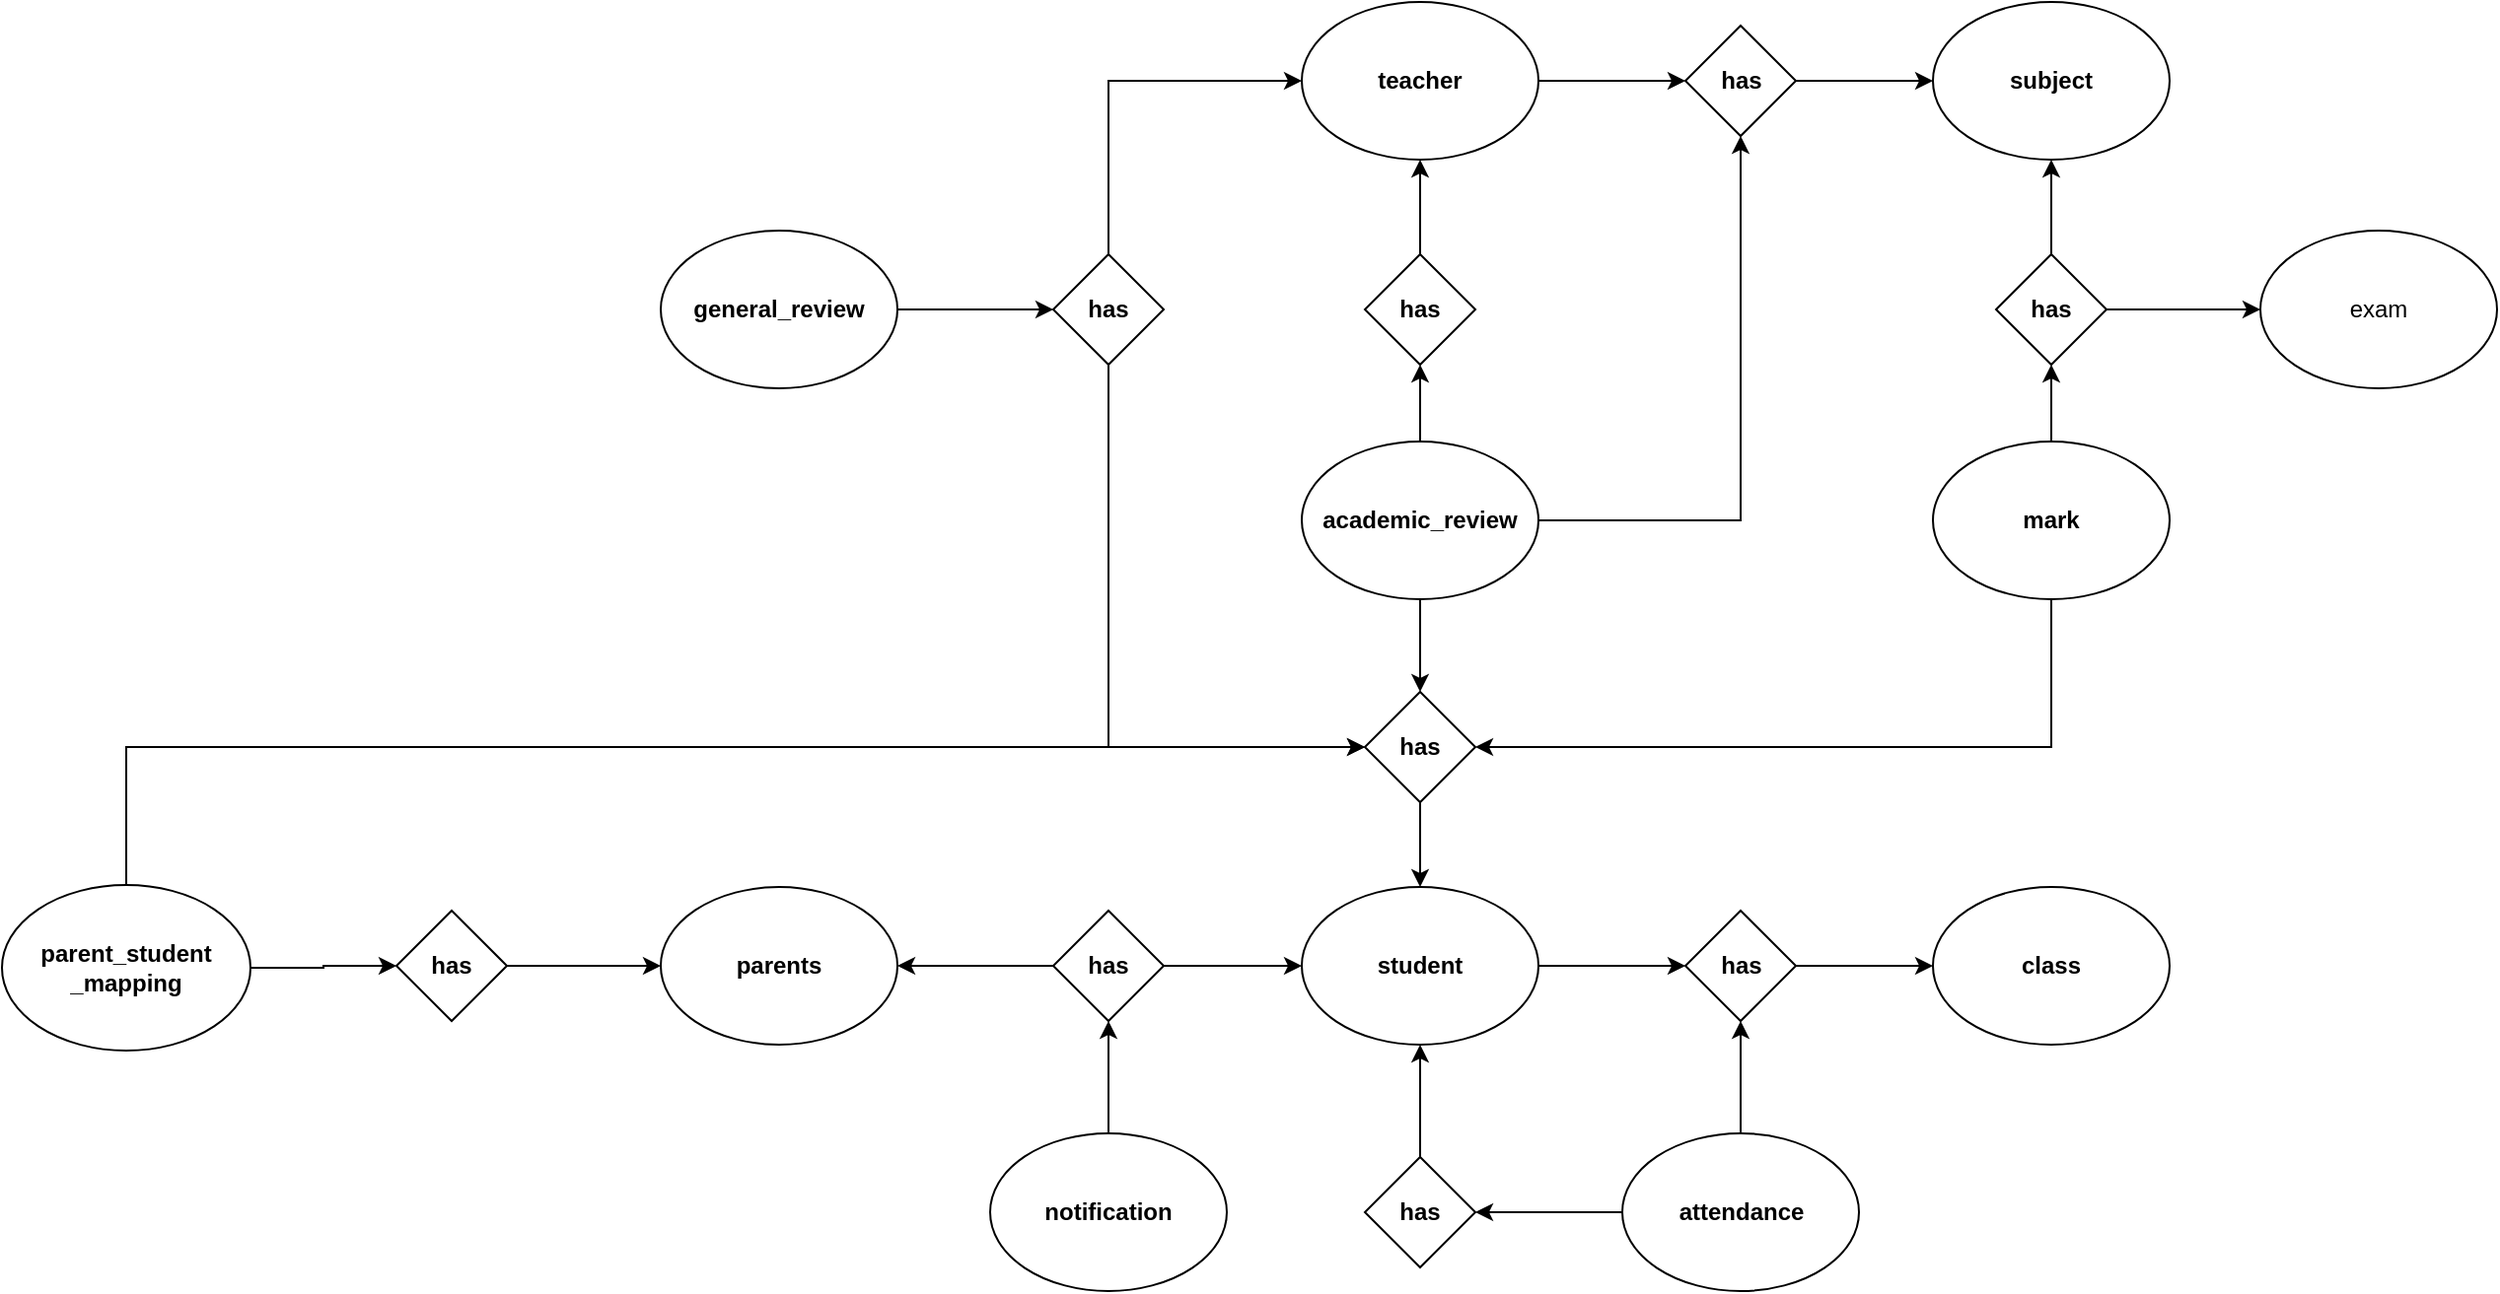 <mxfile version="24.5.4" type="github">
  <diagram name="Page-1" id="4x8ULHyjZRehJjTFr5gb">
    <mxGraphModel dx="1509" dy="813" grid="1" gridSize="10" guides="1" tooltips="1" connect="1" arrows="1" fold="1" page="1" pageScale="1" pageWidth="1654" pageHeight="1169" math="0" shadow="0">
      <root>
        <mxCell id="0" />
        <mxCell id="1" parent="0" />
        <mxCell id="4VrkKZIj87dpLSVMsEwr-79" value="" style="group" vertex="1" connectable="0" parent="1">
          <mxGeometry x="195" y="258" width="1265" height="654" as="geometry" />
        </mxCell>
        <mxCell id="4VrkKZIj87dpLSVMsEwr-3" style="edgeStyle=orthogonalEdgeStyle;rounded=0;orthogonalLoop=1;jettySize=auto;html=1;exitX=0.5;exitY=0;exitDx=0;exitDy=0;entryX=0.5;entryY=1;entryDx=0;entryDy=0;fontStyle=1;labelBorderColor=none;textShadow=0;fontSize=12;" edge="1" parent="4VrkKZIj87dpLSVMsEwr-79" source="4VrkKZIj87dpLSVMsEwr-1" target="zRxno_FXxy2kHQEyp5Xb-32">
          <mxGeometry relative="1" as="geometry" />
        </mxCell>
        <mxCell id="4VrkKZIj87dpLSVMsEwr-1" value="has" style="rhombus;whiteSpace=wrap;html=1;fontStyle=1;labelBorderColor=none;textShadow=0;fontSize=12;" vertex="1" parent="4VrkKZIj87dpLSVMsEwr-79">
          <mxGeometry x="691" y="128" width="56" height="56" as="geometry" />
        </mxCell>
        <mxCell id="4VrkKZIj87dpLSVMsEwr-39" style="edgeStyle=orthogonalEdgeStyle;rounded=0;orthogonalLoop=1;jettySize=auto;html=1;exitX=1;exitY=0.5;exitDx=0;exitDy=0;entryX=0;entryY=0.5;entryDx=0;entryDy=0;fontStyle=1;labelBorderColor=none;textShadow=0;fontSize=12;" edge="1" parent="4VrkKZIj87dpLSVMsEwr-79" source="zRxno_FXxy2kHQEyp5Xb-1" target="4VrkKZIj87dpLSVMsEwr-29">
          <mxGeometry relative="1" as="geometry" />
        </mxCell>
        <mxCell id="zRxno_FXxy2kHQEyp5Xb-1" value="student" style="ellipse;whiteSpace=wrap;html=1;fontStyle=1;labelBorderColor=none;textShadow=0;fontSize=12;" parent="4VrkKZIj87dpLSVMsEwr-79" vertex="1">
          <mxGeometry x="659" y="449" width="120" height="80" as="geometry" />
        </mxCell>
        <mxCell id="zRxno_FXxy2kHQEyp5Xb-11" value="class" style="ellipse;whiteSpace=wrap;html=1;fontStyle=1;labelBorderColor=none;textShadow=0;fontSize=12;" parent="4VrkKZIj87dpLSVMsEwr-79" vertex="1">
          <mxGeometry x="979" y="449" width="120" height="80" as="geometry" />
        </mxCell>
        <mxCell id="4VrkKZIj87dpLSVMsEwr-19" style="edgeStyle=orthogonalEdgeStyle;rounded=0;orthogonalLoop=1;jettySize=auto;html=1;exitX=1;exitY=0.5;exitDx=0;exitDy=0;entryX=0;entryY=0.5;entryDx=0;entryDy=0;fontStyle=1;labelBorderColor=none;textShadow=0;fontSize=12;" edge="1" parent="4VrkKZIj87dpLSVMsEwr-79" source="zRxno_FXxy2kHQEyp5Xb-32" target="4VrkKZIj87dpLSVMsEwr-18">
          <mxGeometry relative="1" as="geometry" />
        </mxCell>
        <mxCell id="zRxno_FXxy2kHQEyp5Xb-32" value="teacher" style="ellipse;whiteSpace=wrap;html=1;fontStyle=1;labelBorderColor=none;textShadow=0;fontSize=12;" parent="4VrkKZIj87dpLSVMsEwr-79" vertex="1">
          <mxGeometry x="659" width="120" height="80" as="geometry" />
        </mxCell>
        <mxCell id="zRxno_FXxy2kHQEyp5Xb-34" value="subject" style="ellipse;whiteSpace=wrap;html=1;fontStyle=1;labelBorderColor=none;textShadow=0;fontSize=12;" parent="4VrkKZIj87dpLSVMsEwr-79" vertex="1">
          <mxGeometry x="979" width="120" height="80" as="geometry" />
        </mxCell>
        <mxCell id="4VrkKZIj87dpLSVMsEwr-11" style="edgeStyle=orthogonalEdgeStyle;rounded=0;orthogonalLoop=1;jettySize=auto;html=1;exitX=0.5;exitY=0;exitDx=0;exitDy=0;entryX=0.5;entryY=1;entryDx=0;entryDy=0;fontStyle=1;labelBorderColor=none;textShadow=0;fontSize=12;" edge="1" parent="4VrkKZIj87dpLSVMsEwr-79" source="zRxno_FXxy2kHQEyp5Xb-37" target="4VrkKZIj87dpLSVMsEwr-7">
          <mxGeometry relative="1" as="geometry" />
        </mxCell>
        <mxCell id="4VrkKZIj87dpLSVMsEwr-24" style="edgeStyle=orthogonalEdgeStyle;rounded=0;orthogonalLoop=1;jettySize=auto;html=1;exitX=0.5;exitY=1;exitDx=0;exitDy=0;entryX=1;entryY=0.5;entryDx=0;entryDy=0;fontStyle=1;labelBorderColor=none;textShadow=0;fontSize=12;" edge="1" parent="4VrkKZIj87dpLSVMsEwr-79" source="zRxno_FXxy2kHQEyp5Xb-37" target="4VrkKZIj87dpLSVMsEwr-21">
          <mxGeometry relative="1" as="geometry" />
        </mxCell>
        <mxCell id="zRxno_FXxy2kHQEyp5Xb-37" value="mark" style="ellipse;whiteSpace=wrap;html=1;fontStyle=1;labelBorderColor=none;textShadow=0;fontSize=12;" parent="4VrkKZIj87dpLSVMsEwr-79" vertex="1">
          <mxGeometry x="979" y="223" width="120" height="80" as="geometry" />
        </mxCell>
        <mxCell id="4VrkKZIj87dpLSVMsEwr-2" style="edgeStyle=orthogonalEdgeStyle;rounded=0;orthogonalLoop=1;jettySize=auto;html=1;exitX=0.5;exitY=0;exitDx=0;exitDy=0;entryX=0.5;entryY=1;entryDx=0;entryDy=0;fontStyle=1;labelBorderColor=none;textShadow=0;fontSize=12;" edge="1" parent="4VrkKZIj87dpLSVMsEwr-79" source="zRxno_FXxy2kHQEyp5Xb-48" target="4VrkKZIj87dpLSVMsEwr-1">
          <mxGeometry relative="1" as="geometry" />
        </mxCell>
        <mxCell id="4VrkKZIj87dpLSVMsEwr-22" style="edgeStyle=orthogonalEdgeStyle;rounded=0;orthogonalLoop=1;jettySize=auto;html=1;exitX=0.5;exitY=1;exitDx=0;exitDy=0;entryX=0.5;entryY=0;entryDx=0;entryDy=0;fontStyle=1;labelBorderColor=none;textShadow=0;fontSize=12;" edge="1" parent="4VrkKZIj87dpLSVMsEwr-79" source="zRxno_FXxy2kHQEyp5Xb-48" target="4VrkKZIj87dpLSVMsEwr-21">
          <mxGeometry relative="1" as="geometry" />
        </mxCell>
        <mxCell id="4VrkKZIj87dpLSVMsEwr-69" style="edgeStyle=orthogonalEdgeStyle;rounded=0;orthogonalLoop=1;jettySize=auto;html=1;exitX=1;exitY=0.5;exitDx=0;exitDy=0;entryX=0.5;entryY=1;entryDx=0;entryDy=0;fontStyle=1;labelBorderColor=none;textShadow=0;fontSize=12;" edge="1" parent="4VrkKZIj87dpLSVMsEwr-79" source="zRxno_FXxy2kHQEyp5Xb-48" target="4VrkKZIj87dpLSVMsEwr-18">
          <mxGeometry relative="1" as="geometry" />
        </mxCell>
        <mxCell id="zRxno_FXxy2kHQEyp5Xb-48" value="academic_review" style="ellipse;whiteSpace=wrap;html=1;fontStyle=1;labelBorderColor=none;textShadow=0;fontSize=12;" parent="4VrkKZIj87dpLSVMsEwr-79" vertex="1">
          <mxGeometry x="659" y="223" width="120" height="80" as="geometry" />
        </mxCell>
        <mxCell id="4VrkKZIj87dpLSVMsEwr-71" style="edgeStyle=orthogonalEdgeStyle;rounded=0;orthogonalLoop=1;jettySize=auto;html=1;exitX=1;exitY=0.5;exitDx=0;exitDy=0;entryX=0;entryY=0.5;entryDx=0;entryDy=0;fontStyle=1;labelBorderColor=none;textShadow=0;fontSize=12;" edge="1" parent="4VrkKZIj87dpLSVMsEwr-79" source="zRxno_FXxy2kHQEyp5Xb-59" target="4VrkKZIj87dpLSVMsEwr-70">
          <mxGeometry relative="1" as="geometry" />
        </mxCell>
        <mxCell id="zRxno_FXxy2kHQEyp5Xb-59" value="general_review" style="ellipse;whiteSpace=wrap;html=1;fontStyle=1;labelBorderColor=none;textShadow=0;fontSize=12;" parent="4VrkKZIj87dpLSVMsEwr-79" vertex="1">
          <mxGeometry x="334" y="116" width="120" height="80" as="geometry" />
        </mxCell>
        <mxCell id="4VrkKZIj87dpLSVMsEwr-10" style="edgeStyle=orthogonalEdgeStyle;rounded=0;orthogonalLoop=1;jettySize=auto;html=1;exitX=0.5;exitY=0;exitDx=0;exitDy=0;entryX=0.5;entryY=1;entryDx=0;entryDy=0;fontStyle=1;labelBorderColor=none;textShadow=0;fontSize=12;" edge="1" parent="4VrkKZIj87dpLSVMsEwr-79" source="4VrkKZIj87dpLSVMsEwr-7" target="zRxno_FXxy2kHQEyp5Xb-34">
          <mxGeometry relative="1" as="geometry" />
        </mxCell>
        <mxCell id="4VrkKZIj87dpLSVMsEwr-78" style="edgeStyle=orthogonalEdgeStyle;rounded=0;orthogonalLoop=1;jettySize=auto;html=1;exitX=1;exitY=0.5;exitDx=0;exitDy=0;entryX=0;entryY=0.5;entryDx=0;entryDy=0;" edge="1" parent="4VrkKZIj87dpLSVMsEwr-79" source="4VrkKZIj87dpLSVMsEwr-7" target="4VrkKZIj87dpLSVMsEwr-74">
          <mxGeometry relative="1" as="geometry" />
        </mxCell>
        <mxCell id="4VrkKZIj87dpLSVMsEwr-7" value="has" style="rhombus;whiteSpace=wrap;html=1;fontStyle=1;labelBorderColor=none;textShadow=0;fontSize=12;" vertex="1" parent="4VrkKZIj87dpLSVMsEwr-79">
          <mxGeometry x="1011" y="128" width="56" height="56" as="geometry" />
        </mxCell>
        <mxCell id="4VrkKZIj87dpLSVMsEwr-20" style="edgeStyle=orthogonalEdgeStyle;rounded=0;orthogonalLoop=1;jettySize=auto;html=1;exitX=1;exitY=0.5;exitDx=0;exitDy=0;entryX=0;entryY=0.5;entryDx=0;entryDy=0;fontStyle=1;labelBorderColor=none;textShadow=0;fontSize=12;" edge="1" parent="4VrkKZIj87dpLSVMsEwr-79" source="4VrkKZIj87dpLSVMsEwr-18" target="zRxno_FXxy2kHQEyp5Xb-34">
          <mxGeometry relative="1" as="geometry" />
        </mxCell>
        <mxCell id="4VrkKZIj87dpLSVMsEwr-18" value="has" style="rhombus;whiteSpace=wrap;html=1;fontStyle=1;labelBorderColor=none;textShadow=0;fontSize=12;" vertex="1" parent="4VrkKZIj87dpLSVMsEwr-79">
          <mxGeometry x="853.5" y="12" width="56" height="56" as="geometry" />
        </mxCell>
        <mxCell id="4VrkKZIj87dpLSVMsEwr-23" style="edgeStyle=orthogonalEdgeStyle;rounded=0;orthogonalLoop=1;jettySize=auto;html=1;exitX=0.5;exitY=1;exitDx=0;exitDy=0;entryX=0.5;entryY=0;entryDx=0;entryDy=0;fontStyle=1;labelBorderColor=none;textShadow=0;fontSize=12;" edge="1" parent="4VrkKZIj87dpLSVMsEwr-79" source="4VrkKZIj87dpLSVMsEwr-21" target="zRxno_FXxy2kHQEyp5Xb-1">
          <mxGeometry relative="1" as="geometry" />
        </mxCell>
        <mxCell id="4VrkKZIj87dpLSVMsEwr-21" value="has" style="rhombus;whiteSpace=wrap;html=1;fontStyle=1;labelBorderColor=none;textShadow=0;fontSize=12;" vertex="1" parent="4VrkKZIj87dpLSVMsEwr-79">
          <mxGeometry x="691" y="350" width="56" height="56" as="geometry" />
        </mxCell>
        <mxCell id="4VrkKZIj87dpLSVMsEwr-40" style="edgeStyle=orthogonalEdgeStyle;rounded=0;orthogonalLoop=1;jettySize=auto;html=1;exitX=1;exitY=0.5;exitDx=0;exitDy=0;entryX=0;entryY=0.5;entryDx=0;entryDy=0;fontStyle=1;labelBorderColor=none;textShadow=0;fontSize=12;" edge="1" parent="4VrkKZIj87dpLSVMsEwr-79" source="4VrkKZIj87dpLSVMsEwr-29" target="zRxno_FXxy2kHQEyp5Xb-11">
          <mxGeometry relative="1" as="geometry" />
        </mxCell>
        <mxCell id="4VrkKZIj87dpLSVMsEwr-29" value="has" style="rhombus;whiteSpace=wrap;html=1;fontStyle=1;labelBorderColor=none;textShadow=0;fontSize=12;" vertex="1" parent="4VrkKZIj87dpLSVMsEwr-79">
          <mxGeometry x="853.5" y="461" width="56" height="56" as="geometry" />
        </mxCell>
        <mxCell id="4VrkKZIj87dpLSVMsEwr-63" style="edgeStyle=orthogonalEdgeStyle;rounded=0;orthogonalLoop=1;jettySize=auto;html=1;entryX=0.5;entryY=1;entryDx=0;entryDy=0;fontStyle=1;labelBorderColor=none;textShadow=0;fontSize=12;" edge="1" parent="4VrkKZIj87dpLSVMsEwr-79" source="4VrkKZIj87dpLSVMsEwr-36" target="4VrkKZIj87dpLSVMsEwr-29">
          <mxGeometry relative="1" as="geometry" />
        </mxCell>
        <mxCell id="4VrkKZIj87dpLSVMsEwr-65" style="edgeStyle=orthogonalEdgeStyle;rounded=0;orthogonalLoop=1;jettySize=auto;html=1;exitX=0;exitY=0.5;exitDx=0;exitDy=0;entryX=1;entryY=0.5;entryDx=0;entryDy=0;fontStyle=1;labelBorderColor=none;textShadow=0;fontSize=12;" edge="1" parent="4VrkKZIj87dpLSVMsEwr-79" source="4VrkKZIj87dpLSVMsEwr-36" target="4VrkKZIj87dpLSVMsEwr-64">
          <mxGeometry relative="1" as="geometry" />
        </mxCell>
        <mxCell id="4VrkKZIj87dpLSVMsEwr-36" value="attendance" style="ellipse;whiteSpace=wrap;html=1;fontStyle=1;labelBorderColor=none;textShadow=0;fontSize=12;" vertex="1" parent="4VrkKZIj87dpLSVMsEwr-79">
          <mxGeometry x="821.5" y="574" width="120" height="80" as="geometry" />
        </mxCell>
        <mxCell id="4VrkKZIj87dpLSVMsEwr-41" value="parents" style="ellipse;whiteSpace=wrap;html=1;fontStyle=1;labelBorderColor=none;textShadow=0;fontSize=12;" vertex="1" parent="4VrkKZIj87dpLSVMsEwr-79">
          <mxGeometry x="334" y="449" width="120" height="80" as="geometry" />
        </mxCell>
        <mxCell id="4VrkKZIj87dpLSVMsEwr-53" style="edgeStyle=orthogonalEdgeStyle;rounded=0;orthogonalLoop=1;jettySize=auto;html=1;exitX=0.5;exitY=0;exitDx=0;exitDy=0;entryX=0;entryY=0.5;entryDx=0;entryDy=0;fontStyle=1;labelBorderColor=none;textShadow=0;fontSize=12;" edge="1" parent="4VrkKZIj87dpLSVMsEwr-79" source="4VrkKZIj87dpLSVMsEwr-44" target="4VrkKZIj87dpLSVMsEwr-21">
          <mxGeometry relative="1" as="geometry" />
        </mxCell>
        <mxCell id="4VrkKZIj87dpLSVMsEwr-55" style="edgeStyle=orthogonalEdgeStyle;rounded=0;orthogonalLoop=1;jettySize=auto;html=1;exitX=1;exitY=0.5;exitDx=0;exitDy=0;entryX=0;entryY=0.5;entryDx=0;entryDy=0;fontStyle=1;labelBorderColor=none;textShadow=0;fontSize=12;" edge="1" parent="4VrkKZIj87dpLSVMsEwr-79" source="4VrkKZIj87dpLSVMsEwr-44" target="4VrkKZIj87dpLSVMsEwr-54">
          <mxGeometry relative="1" as="geometry" />
        </mxCell>
        <mxCell id="4VrkKZIj87dpLSVMsEwr-44" value="parent_student&lt;br style=&quot;font-size: 12px;&quot;&gt;_mapping" style="ellipse;whiteSpace=wrap;html=1;fontStyle=1;labelBorderColor=none;textShadow=0;fontSize=12;" vertex="1" parent="4VrkKZIj87dpLSVMsEwr-79">
          <mxGeometry y="448" width="126" height="84" as="geometry" />
        </mxCell>
        <mxCell id="4VrkKZIj87dpLSVMsEwr-60" style="edgeStyle=orthogonalEdgeStyle;rounded=0;orthogonalLoop=1;jettySize=auto;html=1;exitX=0.5;exitY=0;exitDx=0;exitDy=0;entryX=0.5;entryY=1;entryDx=0;entryDy=0;fontStyle=1;labelBorderColor=none;textShadow=0;fontSize=12;" edge="1" parent="4VrkKZIj87dpLSVMsEwr-79" source="4VrkKZIj87dpLSVMsEwr-47" target="4VrkKZIj87dpLSVMsEwr-59">
          <mxGeometry relative="1" as="geometry" />
        </mxCell>
        <mxCell id="4VrkKZIj87dpLSVMsEwr-47" value="notification" style="ellipse;whiteSpace=wrap;html=1;fontStyle=1;labelBorderColor=none;textShadow=0;fontSize=12;" vertex="1" parent="4VrkKZIj87dpLSVMsEwr-79">
          <mxGeometry x="501" y="574" width="120" height="80" as="geometry" />
        </mxCell>
        <mxCell id="4VrkKZIj87dpLSVMsEwr-56" style="edgeStyle=orthogonalEdgeStyle;rounded=0;orthogonalLoop=1;jettySize=auto;html=1;exitX=1;exitY=0.5;exitDx=0;exitDy=0;entryX=0;entryY=0.5;entryDx=0;entryDy=0;fontStyle=1;labelBorderColor=none;textShadow=0;fontSize=12;" edge="1" parent="4VrkKZIj87dpLSVMsEwr-79" source="4VrkKZIj87dpLSVMsEwr-54" target="4VrkKZIj87dpLSVMsEwr-41">
          <mxGeometry relative="1" as="geometry" />
        </mxCell>
        <mxCell id="4VrkKZIj87dpLSVMsEwr-54" value="has" style="rhombus;whiteSpace=wrap;html=1;fontStyle=1;labelBorderColor=none;textShadow=0;fontSize=12;" vertex="1" parent="4VrkKZIj87dpLSVMsEwr-79">
          <mxGeometry x="200" y="461" width="56" height="56" as="geometry" />
        </mxCell>
        <mxCell id="4VrkKZIj87dpLSVMsEwr-61" style="edgeStyle=orthogonalEdgeStyle;rounded=0;orthogonalLoop=1;jettySize=auto;html=1;exitX=0;exitY=0.5;exitDx=0;exitDy=0;entryX=1;entryY=0.5;entryDx=0;entryDy=0;fontStyle=1;labelBorderColor=none;textShadow=0;fontSize=12;" edge="1" parent="4VrkKZIj87dpLSVMsEwr-79" source="4VrkKZIj87dpLSVMsEwr-59" target="4VrkKZIj87dpLSVMsEwr-41">
          <mxGeometry relative="1" as="geometry" />
        </mxCell>
        <mxCell id="4VrkKZIj87dpLSVMsEwr-62" style="edgeStyle=orthogonalEdgeStyle;rounded=0;orthogonalLoop=1;jettySize=auto;html=1;exitX=1;exitY=0.5;exitDx=0;exitDy=0;entryX=0;entryY=0.5;entryDx=0;entryDy=0;fontStyle=1;labelBorderColor=none;textShadow=0;fontSize=12;" edge="1" parent="4VrkKZIj87dpLSVMsEwr-79" source="4VrkKZIj87dpLSVMsEwr-59" target="zRxno_FXxy2kHQEyp5Xb-1">
          <mxGeometry relative="1" as="geometry" />
        </mxCell>
        <mxCell id="4VrkKZIj87dpLSVMsEwr-59" value="has" style="rhombus;whiteSpace=wrap;html=1;fontStyle=1;labelBorderColor=none;textShadow=0;fontSize=12;" vertex="1" parent="4VrkKZIj87dpLSVMsEwr-79">
          <mxGeometry x="533" y="461" width="56" height="56" as="geometry" />
        </mxCell>
        <mxCell id="4VrkKZIj87dpLSVMsEwr-66" style="edgeStyle=orthogonalEdgeStyle;rounded=0;orthogonalLoop=1;jettySize=auto;html=1;exitX=0.5;exitY=0;exitDx=0;exitDy=0;entryX=0.5;entryY=1;entryDx=0;entryDy=0;fontStyle=1;labelBorderColor=none;textShadow=0;fontSize=12;" edge="1" parent="4VrkKZIj87dpLSVMsEwr-79" source="4VrkKZIj87dpLSVMsEwr-64" target="zRxno_FXxy2kHQEyp5Xb-1">
          <mxGeometry relative="1" as="geometry" />
        </mxCell>
        <mxCell id="4VrkKZIj87dpLSVMsEwr-64" value="has" style="rhombus;whiteSpace=wrap;html=1;fontStyle=1;labelBorderColor=none;textShadow=0;fontSize=12;" vertex="1" parent="4VrkKZIj87dpLSVMsEwr-79">
          <mxGeometry x="691" y="586" width="56" height="56" as="geometry" />
        </mxCell>
        <mxCell id="4VrkKZIj87dpLSVMsEwr-72" style="edgeStyle=orthogonalEdgeStyle;rounded=0;orthogonalLoop=1;jettySize=auto;html=1;exitX=0.5;exitY=1;exitDx=0;exitDy=0;entryX=0;entryY=0.5;entryDx=0;entryDy=0;fontStyle=1;labelBorderColor=none;textShadow=0;fontSize=12;" edge="1" parent="4VrkKZIj87dpLSVMsEwr-79" source="4VrkKZIj87dpLSVMsEwr-70" target="4VrkKZIj87dpLSVMsEwr-21">
          <mxGeometry relative="1" as="geometry" />
        </mxCell>
        <mxCell id="4VrkKZIj87dpLSVMsEwr-73" style="edgeStyle=orthogonalEdgeStyle;rounded=0;orthogonalLoop=1;jettySize=auto;html=1;exitX=0.5;exitY=0;exitDx=0;exitDy=0;entryX=0;entryY=0.5;entryDx=0;entryDy=0;fontStyle=1;labelBorderColor=none;textShadow=0;fontSize=12;" edge="1" parent="4VrkKZIj87dpLSVMsEwr-79" source="4VrkKZIj87dpLSVMsEwr-70" target="zRxno_FXxy2kHQEyp5Xb-32">
          <mxGeometry relative="1" as="geometry" />
        </mxCell>
        <mxCell id="4VrkKZIj87dpLSVMsEwr-70" value="has" style="rhombus;whiteSpace=wrap;html=1;fontStyle=1;labelBorderColor=none;textShadow=0;fontSize=12;" vertex="1" parent="4VrkKZIj87dpLSVMsEwr-79">
          <mxGeometry x="533" y="128" width="56" height="56" as="geometry" />
        </mxCell>
        <mxCell id="4VrkKZIj87dpLSVMsEwr-74" value="exam" style="ellipse;whiteSpace=wrap;html=1;" vertex="1" parent="4VrkKZIj87dpLSVMsEwr-79">
          <mxGeometry x="1145" y="116" width="120" height="80" as="geometry" />
        </mxCell>
      </root>
    </mxGraphModel>
  </diagram>
</mxfile>
